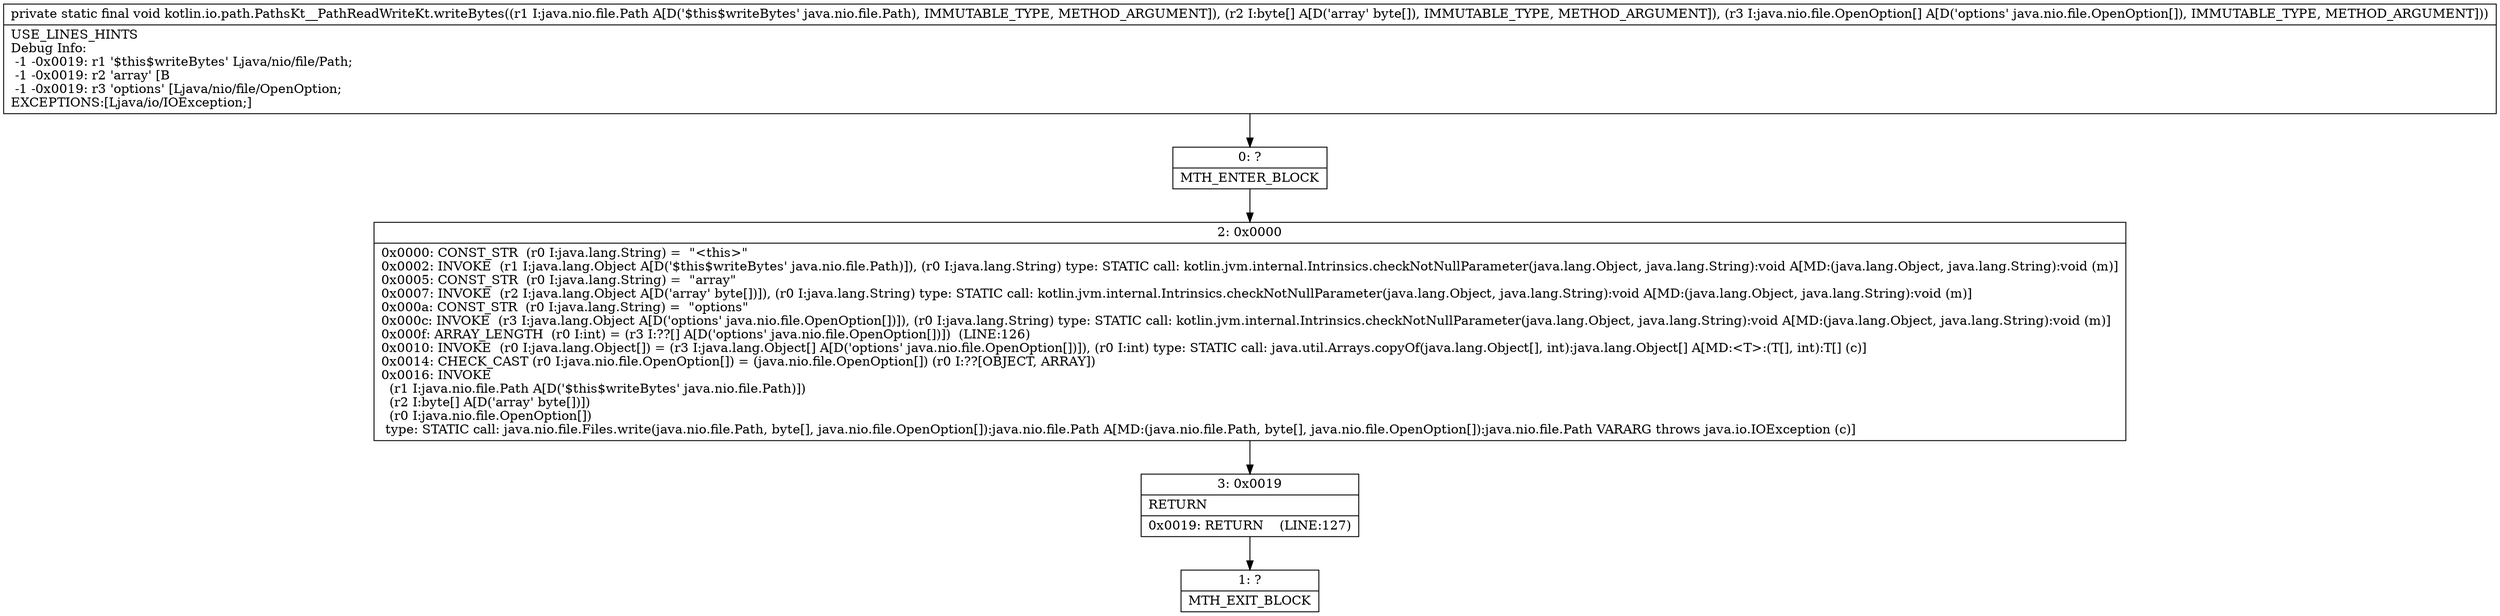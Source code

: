 digraph "CFG forkotlin.io.path.PathsKt__PathReadWriteKt.writeBytes(Ljava\/nio\/file\/Path;[B[Ljava\/nio\/file\/OpenOption;)V" {
Node_0 [shape=record,label="{0\:\ ?|MTH_ENTER_BLOCK\l}"];
Node_2 [shape=record,label="{2\:\ 0x0000|0x0000: CONST_STR  (r0 I:java.lang.String) =  \"\<this\>\" \l0x0002: INVOKE  (r1 I:java.lang.Object A[D('$this$writeBytes' java.nio.file.Path)]), (r0 I:java.lang.String) type: STATIC call: kotlin.jvm.internal.Intrinsics.checkNotNullParameter(java.lang.Object, java.lang.String):void A[MD:(java.lang.Object, java.lang.String):void (m)]\l0x0005: CONST_STR  (r0 I:java.lang.String) =  \"array\" \l0x0007: INVOKE  (r2 I:java.lang.Object A[D('array' byte[])]), (r0 I:java.lang.String) type: STATIC call: kotlin.jvm.internal.Intrinsics.checkNotNullParameter(java.lang.Object, java.lang.String):void A[MD:(java.lang.Object, java.lang.String):void (m)]\l0x000a: CONST_STR  (r0 I:java.lang.String) =  \"options\" \l0x000c: INVOKE  (r3 I:java.lang.Object A[D('options' java.nio.file.OpenOption[])]), (r0 I:java.lang.String) type: STATIC call: kotlin.jvm.internal.Intrinsics.checkNotNullParameter(java.lang.Object, java.lang.String):void A[MD:(java.lang.Object, java.lang.String):void (m)]\l0x000f: ARRAY_LENGTH  (r0 I:int) = (r3 I:??[] A[D('options' java.nio.file.OpenOption[])])  (LINE:126)\l0x0010: INVOKE  (r0 I:java.lang.Object[]) = (r3 I:java.lang.Object[] A[D('options' java.nio.file.OpenOption[])]), (r0 I:int) type: STATIC call: java.util.Arrays.copyOf(java.lang.Object[], int):java.lang.Object[] A[MD:\<T\>:(T[], int):T[] (c)]\l0x0014: CHECK_CAST (r0 I:java.nio.file.OpenOption[]) = (java.nio.file.OpenOption[]) (r0 I:??[OBJECT, ARRAY]) \l0x0016: INVOKE  \l  (r1 I:java.nio.file.Path A[D('$this$writeBytes' java.nio.file.Path)])\l  (r2 I:byte[] A[D('array' byte[])])\l  (r0 I:java.nio.file.OpenOption[])\l type: STATIC call: java.nio.file.Files.write(java.nio.file.Path, byte[], java.nio.file.OpenOption[]):java.nio.file.Path A[MD:(java.nio.file.Path, byte[], java.nio.file.OpenOption[]):java.nio.file.Path VARARG throws java.io.IOException (c)]\l}"];
Node_3 [shape=record,label="{3\:\ 0x0019|RETURN\l|0x0019: RETURN    (LINE:127)\l}"];
Node_1 [shape=record,label="{1\:\ ?|MTH_EXIT_BLOCK\l}"];
MethodNode[shape=record,label="{private static final void kotlin.io.path.PathsKt__PathReadWriteKt.writeBytes((r1 I:java.nio.file.Path A[D('$this$writeBytes' java.nio.file.Path), IMMUTABLE_TYPE, METHOD_ARGUMENT]), (r2 I:byte[] A[D('array' byte[]), IMMUTABLE_TYPE, METHOD_ARGUMENT]), (r3 I:java.nio.file.OpenOption[] A[D('options' java.nio.file.OpenOption[]), IMMUTABLE_TYPE, METHOD_ARGUMENT]))  | USE_LINES_HINTS\lDebug Info:\l  \-1 \-0x0019: r1 '$this$writeBytes' Ljava\/nio\/file\/Path;\l  \-1 \-0x0019: r2 'array' [B\l  \-1 \-0x0019: r3 'options' [Ljava\/nio\/file\/OpenOption;\lEXCEPTIONS:[Ljava\/io\/IOException;]\l}"];
MethodNode -> Node_0;Node_0 -> Node_2;
Node_2 -> Node_3;
Node_3 -> Node_1;
}

